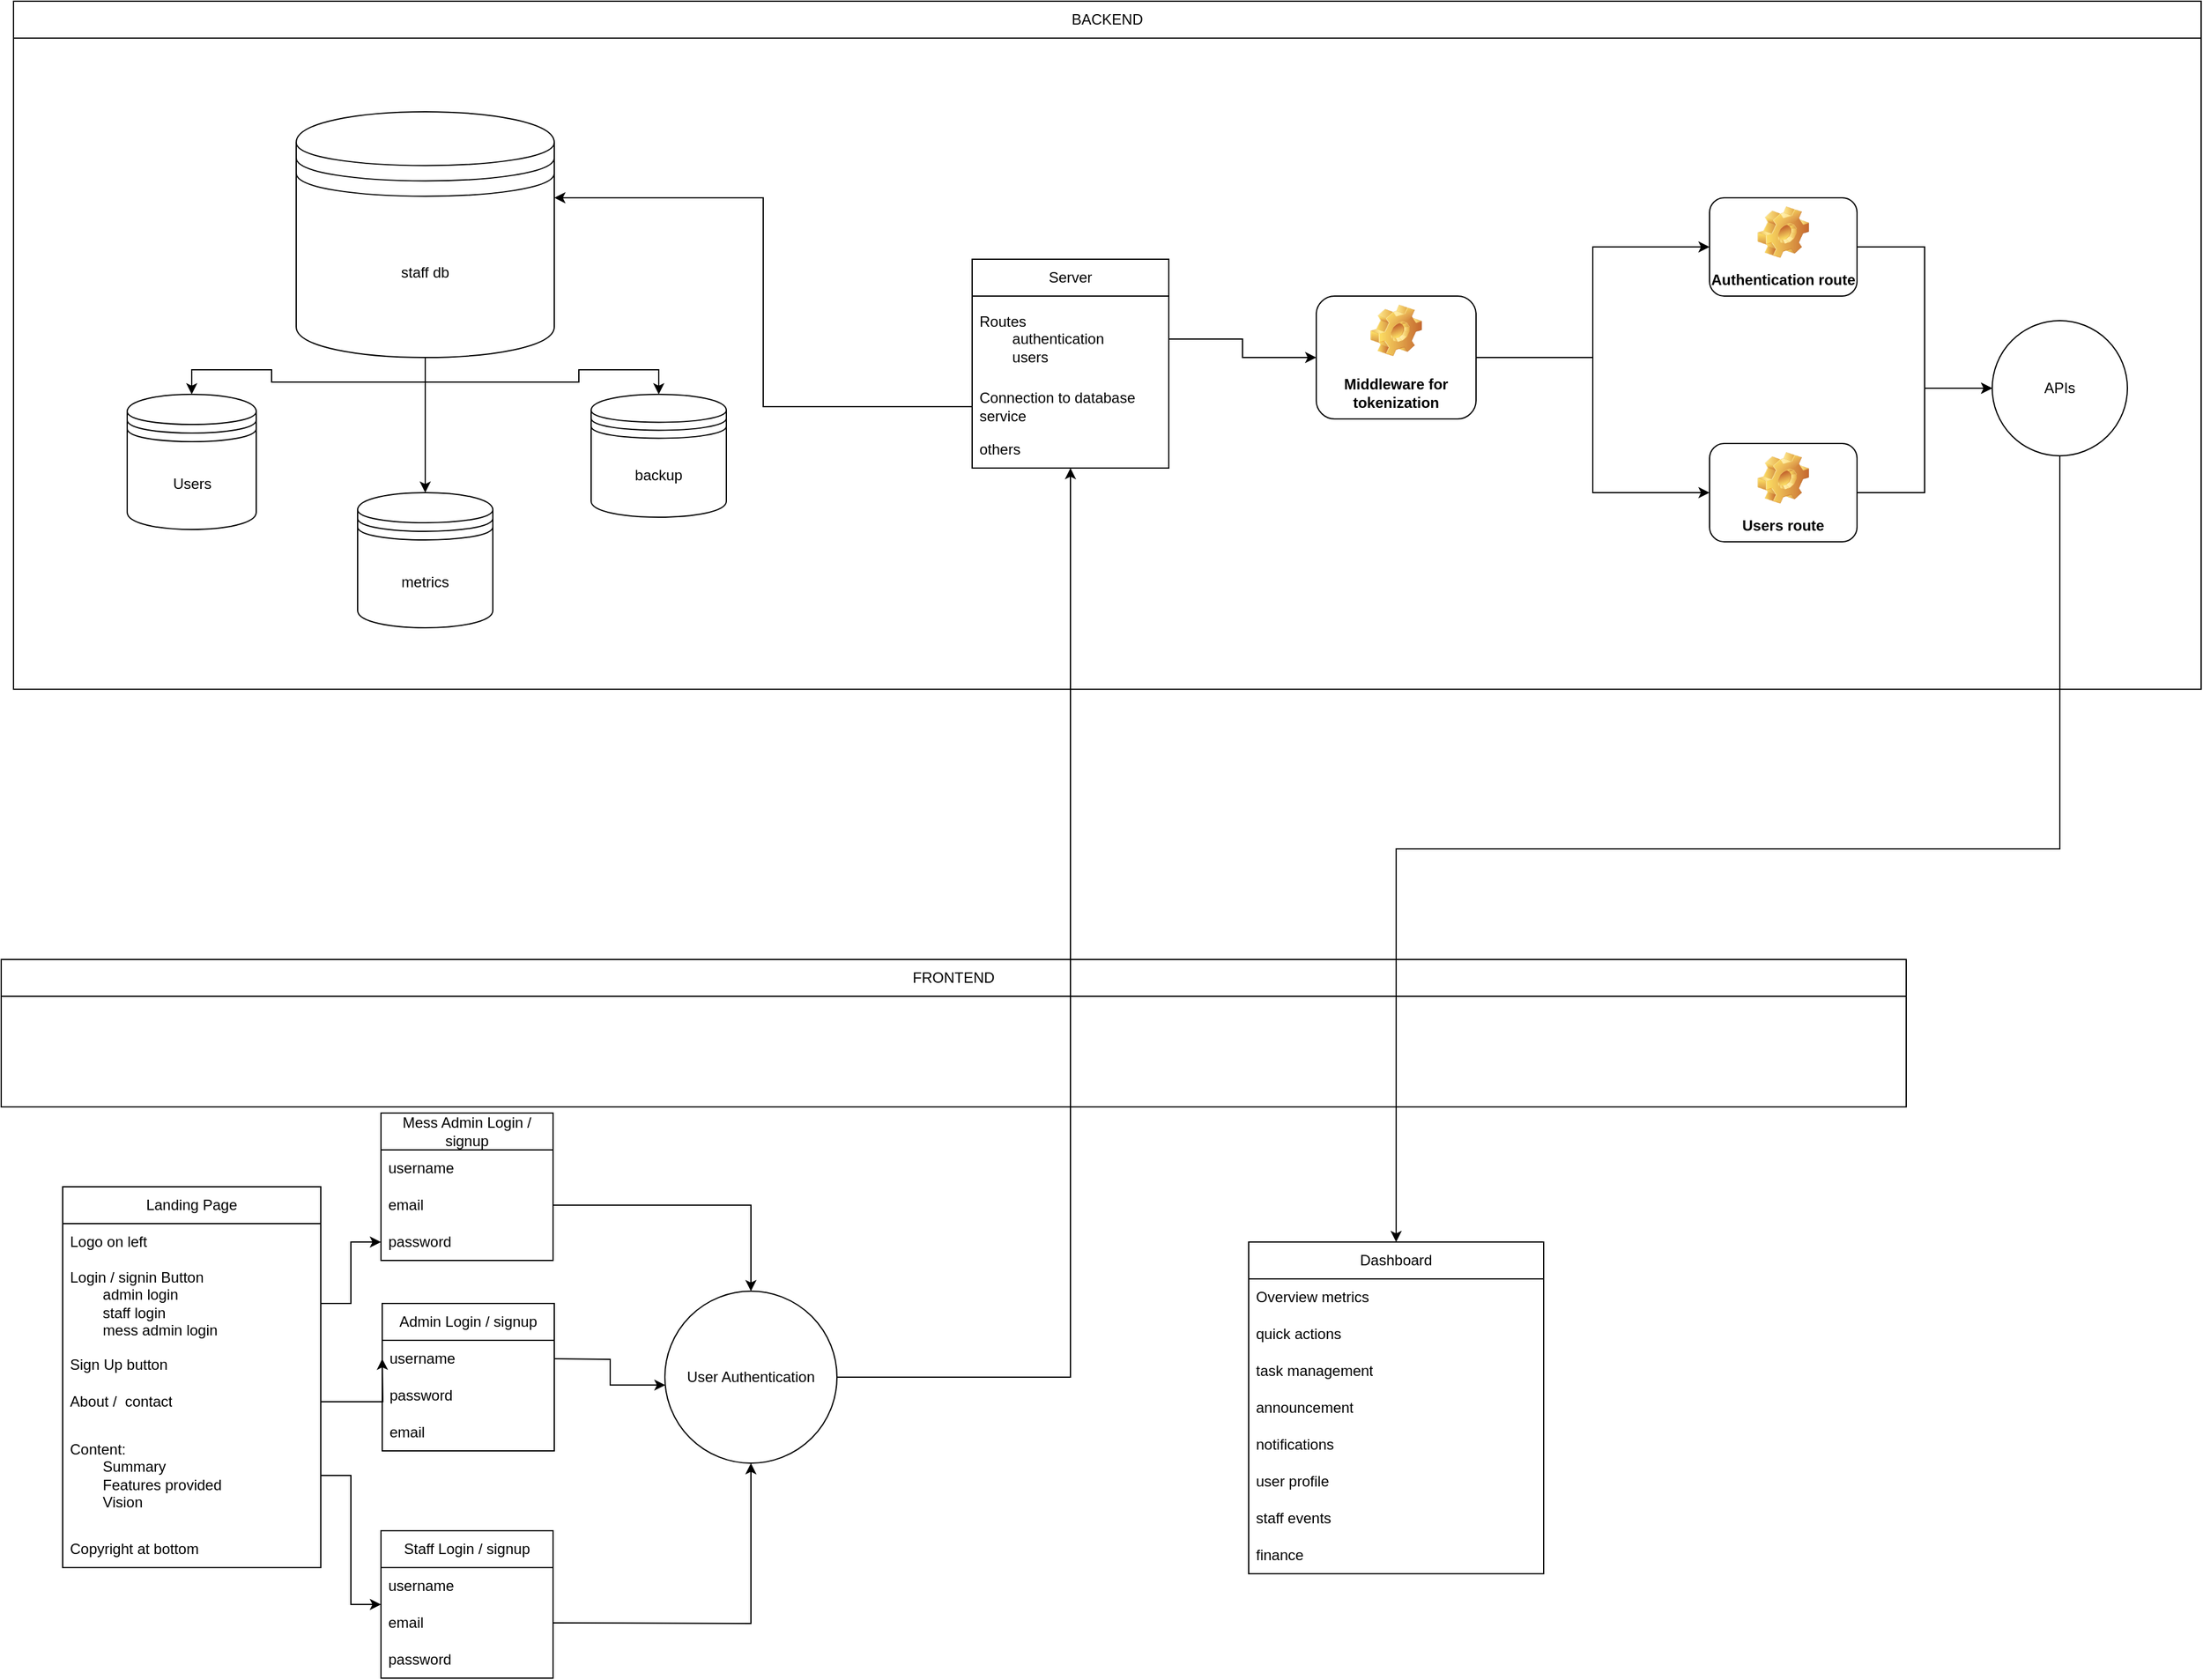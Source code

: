 <mxfile version="22.1.7" type="github">
  <diagram name="Page-1" id="_3Kexro8jyEhFh9ByhMr">
    <mxGraphModel dx="1499" dy="1781" grid="1" gridSize="10" guides="1" tooltips="1" connect="1" arrows="1" fold="1" page="1" pageScale="1" pageWidth="850" pageHeight="1100" math="0" shadow="0">
      <root>
        <mxCell id="0" />
        <mxCell id="1" parent="0" />
        <mxCell id="mVHBGagMHQVWid7Squ9W-38" style="edgeStyle=orthogonalEdgeStyle;rounded=0;orthogonalLoop=1;jettySize=auto;html=1;entryX=0;entryY=0.5;entryDx=0;entryDy=0;exitX=1;exitY=0.5;exitDx=0;exitDy=0;" parent="1" source="mVHBGagMHQVWid7Squ9W-3" target="mVHBGagMHQVWid7Squ9W-37" edge="1">
          <mxGeometry relative="1" as="geometry" />
        </mxCell>
        <mxCell id="mVHBGagMHQVWid7Squ9W-2" value="Landing Page" style="swimlane;fontStyle=0;childLayout=stackLayout;horizontal=1;startSize=30;horizontalStack=0;resizeParent=1;resizeParentMax=0;resizeLast=0;collapsible=1;marginBottom=0;whiteSpace=wrap;html=1;" parent="1" vertex="1">
          <mxGeometry x="510" y="72" width="210" height="310" as="geometry">
            <mxRectangle x="80" y="420" width="110" height="30" as="alternateBounds" />
          </mxGeometry>
        </mxCell>
        <mxCell id="mVHBGagMHQVWid7Squ9W-6" value="Logo on left" style="text;strokeColor=none;fillColor=none;align=left;verticalAlign=middle;spacingLeft=4;spacingRight=4;overflow=hidden;points=[[0,0.5],[1,0.5]];portConstraint=eastwest;rotatable=0;whiteSpace=wrap;html=1;" parent="mVHBGagMHQVWid7Squ9W-2" vertex="1">
          <mxGeometry y="30" width="210" height="30" as="geometry" />
        </mxCell>
        <mxCell id="mVHBGagMHQVWid7Squ9W-3" value="Login / signin Button&lt;br&gt;&lt;span style=&quot;white-space: pre;&quot;&gt;&#x9;&lt;/span&gt;admin login&lt;br&gt;&lt;span style=&quot;white-space: pre;&quot;&gt;&#x9;&lt;/span&gt;staff login&lt;br&gt;&lt;span style=&quot;white-space: pre;&quot;&gt;&#x9;&lt;/span&gt;mess admin login" style="text;strokeColor=none;fillColor=none;align=left;verticalAlign=middle;spacingLeft=4;spacingRight=4;overflow=hidden;points=[[0,0.5],[1,0.5]];portConstraint=eastwest;rotatable=0;whiteSpace=wrap;html=1;" parent="mVHBGagMHQVWid7Squ9W-2" vertex="1">
          <mxGeometry y="60" width="210" height="70" as="geometry" />
        </mxCell>
        <mxCell id="mVHBGagMHQVWid7Squ9W-4" value="Sign Up button" style="text;strokeColor=none;fillColor=none;align=left;verticalAlign=middle;spacingLeft=4;spacingRight=4;overflow=hidden;points=[[0,0.5],[1,0.5]];portConstraint=eastwest;rotatable=0;whiteSpace=wrap;html=1;" parent="mVHBGagMHQVWid7Squ9W-2" vertex="1">
          <mxGeometry y="130" width="210" height="30" as="geometry" />
        </mxCell>
        <mxCell id="mVHBGagMHQVWid7Squ9W-5" value="About /&amp;nbsp; contact" style="text;strokeColor=none;fillColor=none;align=left;verticalAlign=middle;spacingLeft=4;spacingRight=4;overflow=hidden;points=[[0,0.5],[1,0.5]];portConstraint=eastwest;rotatable=0;whiteSpace=wrap;html=1;" parent="mVHBGagMHQVWid7Squ9W-2" vertex="1">
          <mxGeometry y="160" width="210" height="30" as="geometry" />
        </mxCell>
        <mxCell id="mVHBGagMHQVWid7Squ9W-8" value="Content:&lt;br&gt;&lt;span style=&quot;white-space: pre;&quot;&gt;&#x9;&lt;/span&gt;Summary&lt;br&gt;&lt;span style=&quot;white-space: pre;&quot;&gt;&#x9;&lt;/span&gt;Features provided&lt;br&gt;&lt;span style=&quot;white-space: pre;&quot;&gt;&#x9;&lt;/span&gt;Vision" style="text;strokeColor=none;fillColor=none;align=left;verticalAlign=middle;spacingLeft=4;spacingRight=4;overflow=hidden;points=[[0,0.5],[1,0.5]];portConstraint=eastwest;rotatable=0;whiteSpace=wrap;html=1;" parent="mVHBGagMHQVWid7Squ9W-2" vertex="1">
          <mxGeometry y="190" width="210" height="90" as="geometry" />
        </mxCell>
        <mxCell id="mVHBGagMHQVWid7Squ9W-7" value="Copyright at bottom" style="text;strokeColor=none;fillColor=none;align=left;verticalAlign=middle;spacingLeft=4;spacingRight=4;overflow=hidden;points=[[0,0.5],[1,0.5]];portConstraint=eastwest;rotatable=0;whiteSpace=wrap;html=1;" parent="mVHBGagMHQVWid7Squ9W-2" vertex="1">
          <mxGeometry y="280" width="210" height="30" as="geometry" />
        </mxCell>
        <mxCell id="mVHBGagMHQVWid7Squ9W-9" value="Staff Login&amp;nbsp;/ signup" style="swimlane;fontStyle=0;childLayout=stackLayout;horizontal=1;startSize=30;horizontalStack=0;resizeParent=1;resizeParentMax=0;resizeLast=0;collapsible=1;marginBottom=0;whiteSpace=wrap;html=1;" parent="1" vertex="1">
          <mxGeometry x="769" y="352" width="140" height="120" as="geometry" />
        </mxCell>
        <mxCell id="POLXhob92hiLLFcjx5r_-4" value="username" style="text;strokeColor=none;fillColor=none;align=left;verticalAlign=middle;spacingLeft=4;spacingRight=4;overflow=hidden;points=[[0,0.5],[1,0.5]];portConstraint=eastwest;rotatable=0;whiteSpace=wrap;html=1;" vertex="1" parent="mVHBGagMHQVWid7Squ9W-9">
          <mxGeometry y="30" width="140" height="30" as="geometry" />
        </mxCell>
        <mxCell id="POLXhob92hiLLFcjx5r_-5" value="email" style="text;strokeColor=none;fillColor=none;align=left;verticalAlign=middle;spacingLeft=4;spacingRight=4;overflow=hidden;points=[[0,0.5],[1,0.5]];portConstraint=eastwest;rotatable=0;whiteSpace=wrap;html=1;" vertex="1" parent="mVHBGagMHQVWid7Squ9W-9">
          <mxGeometry y="60" width="140" height="30" as="geometry" />
        </mxCell>
        <mxCell id="POLXhob92hiLLFcjx5r_-6" value="password" style="text;strokeColor=none;fillColor=none;align=left;verticalAlign=middle;spacingLeft=4;spacingRight=4;overflow=hidden;points=[[0,0.5],[1,0.5]];portConstraint=eastwest;rotatable=0;whiteSpace=wrap;html=1;" vertex="1" parent="mVHBGagMHQVWid7Squ9W-9">
          <mxGeometry y="90" width="140" height="30" as="geometry" />
        </mxCell>
        <mxCell id="mVHBGagMHQVWid7Squ9W-13" value="Admin Login / signup&lt;br&gt;" style="swimlane;fontStyle=0;childLayout=stackLayout;horizontal=1;startSize=30;horizontalStack=0;resizeParent=1;resizeParentMax=0;resizeLast=0;collapsible=1;marginBottom=0;whiteSpace=wrap;html=1;" parent="1" vertex="1">
          <mxGeometry x="770" y="167" width="140" height="120" as="geometry" />
        </mxCell>
        <mxCell id="POLXhob92hiLLFcjx5r_-1" value="username" style="text;strokeColor=none;fillColor=none;align=left;verticalAlign=middle;spacingLeft=4;spacingRight=4;overflow=hidden;points=[[0,0.5],[1,0.5]];portConstraint=eastwest;rotatable=0;whiteSpace=wrap;html=1;" vertex="1" parent="mVHBGagMHQVWid7Squ9W-13">
          <mxGeometry y="30" width="140" height="30" as="geometry" />
        </mxCell>
        <mxCell id="POLXhob92hiLLFcjx5r_-3" value="password" style="text;strokeColor=none;fillColor=none;align=left;verticalAlign=middle;spacingLeft=4;spacingRight=4;overflow=hidden;points=[[0,0.5],[1,0.5]];portConstraint=eastwest;rotatable=0;whiteSpace=wrap;html=1;" vertex="1" parent="mVHBGagMHQVWid7Squ9W-13">
          <mxGeometry y="60" width="140" height="30" as="geometry" />
        </mxCell>
        <mxCell id="POLXhob92hiLLFcjx5r_-2" value="email" style="text;strokeColor=none;fillColor=none;align=left;verticalAlign=middle;spacingLeft=4;spacingRight=4;overflow=hidden;points=[[0,0.5],[1,0.5]];portConstraint=eastwest;rotatable=0;whiteSpace=wrap;html=1;" vertex="1" parent="mVHBGagMHQVWid7Squ9W-13">
          <mxGeometry y="90" width="140" height="30" as="geometry" />
        </mxCell>
        <mxCell id="mVHBGagMHQVWid7Squ9W-17" value="User Authentication" style="ellipse;whiteSpace=wrap;html=1;aspect=fixed;" parent="1" vertex="1">
          <mxGeometry x="1000" y="157" width="140" height="140" as="geometry" />
        </mxCell>
        <mxCell id="mVHBGagMHQVWid7Squ9W-22" style="edgeStyle=orthogonalEdgeStyle;rounded=0;orthogonalLoop=1;jettySize=auto;html=1;exitX=1;exitY=0.5;exitDx=0;exitDy=0;" parent="1" source="mVHBGagMHQVWid7Squ9W-8" target="mVHBGagMHQVWid7Squ9W-9" edge="1">
          <mxGeometry relative="1" as="geometry">
            <mxPoint x="767" y="409" as="targetPoint" />
          </mxGeometry>
        </mxCell>
        <mxCell id="mVHBGagMHQVWid7Squ9W-23" style="edgeStyle=orthogonalEdgeStyle;rounded=0;orthogonalLoop=1;jettySize=auto;html=1;entryX=0.003;entryY=0.546;entryDx=0;entryDy=0;entryPerimeter=0;" parent="1" target="mVHBGagMHQVWid7Squ9W-17" edge="1">
          <mxGeometry relative="1" as="geometry">
            <mxPoint x="910" y="212" as="sourcePoint" />
          </mxGeometry>
        </mxCell>
        <mxCell id="mVHBGagMHQVWid7Squ9W-28" value="Dashboard" style="swimlane;fontStyle=0;childLayout=stackLayout;horizontal=1;startSize=30;horizontalStack=0;resizeParent=1;resizeParentMax=0;resizeLast=0;collapsible=1;marginBottom=0;whiteSpace=wrap;html=1;" parent="1" vertex="1">
          <mxGeometry x="1475" y="117" width="240" height="270" as="geometry" />
        </mxCell>
        <mxCell id="mVHBGagMHQVWid7Squ9W-29" value="Overview metrics" style="text;strokeColor=none;fillColor=none;align=left;verticalAlign=middle;spacingLeft=4;spacingRight=4;overflow=hidden;points=[[0,0.5],[1,0.5]];portConstraint=eastwest;rotatable=0;whiteSpace=wrap;html=1;" parent="mVHBGagMHQVWid7Squ9W-28" vertex="1">
          <mxGeometry y="30" width="240" height="30" as="geometry" />
        </mxCell>
        <mxCell id="mVHBGagMHQVWid7Squ9W-30" value="quick actions" style="text;strokeColor=none;fillColor=none;align=left;verticalAlign=middle;spacingLeft=4;spacingRight=4;overflow=hidden;points=[[0,0.5],[1,0.5]];portConstraint=eastwest;rotatable=0;whiteSpace=wrap;html=1;" parent="mVHBGagMHQVWid7Squ9W-28" vertex="1">
          <mxGeometry y="60" width="240" height="30" as="geometry" />
        </mxCell>
        <mxCell id="mVHBGagMHQVWid7Squ9W-31" value="task management" style="text;strokeColor=none;fillColor=none;align=left;verticalAlign=middle;spacingLeft=4;spacingRight=4;overflow=hidden;points=[[0,0.5],[1,0.5]];portConstraint=eastwest;rotatable=0;whiteSpace=wrap;html=1;" parent="mVHBGagMHQVWid7Squ9W-28" vertex="1">
          <mxGeometry y="90" width="240" height="30" as="geometry" />
        </mxCell>
        <mxCell id="mVHBGagMHQVWid7Squ9W-90" value="announcement" style="text;strokeColor=none;fillColor=none;align=left;verticalAlign=middle;spacingLeft=4;spacingRight=4;overflow=hidden;points=[[0,0.5],[1,0.5]];portConstraint=eastwest;rotatable=0;whiteSpace=wrap;html=1;" parent="mVHBGagMHQVWid7Squ9W-28" vertex="1">
          <mxGeometry y="120" width="240" height="30" as="geometry" />
        </mxCell>
        <mxCell id="mVHBGagMHQVWid7Squ9W-91" value="notifications" style="text;strokeColor=none;fillColor=none;align=left;verticalAlign=middle;spacingLeft=4;spacingRight=4;overflow=hidden;points=[[0,0.5],[1,0.5]];portConstraint=eastwest;rotatable=0;whiteSpace=wrap;html=1;" parent="mVHBGagMHQVWid7Squ9W-28" vertex="1">
          <mxGeometry y="150" width="240" height="30" as="geometry" />
        </mxCell>
        <mxCell id="mVHBGagMHQVWid7Squ9W-88" value="user profile" style="text;strokeColor=none;fillColor=none;align=left;verticalAlign=middle;spacingLeft=4;spacingRight=4;overflow=hidden;points=[[0,0.5],[1,0.5]];portConstraint=eastwest;rotatable=0;whiteSpace=wrap;html=1;" parent="mVHBGagMHQVWid7Squ9W-28" vertex="1">
          <mxGeometry y="180" width="240" height="30" as="geometry" />
        </mxCell>
        <mxCell id="mVHBGagMHQVWid7Squ9W-89" value="staff events" style="text;strokeColor=none;fillColor=none;align=left;verticalAlign=middle;spacingLeft=4;spacingRight=4;overflow=hidden;points=[[0,0.5],[1,0.5]];portConstraint=eastwest;rotatable=0;whiteSpace=wrap;html=1;" parent="mVHBGagMHQVWid7Squ9W-28" vertex="1">
          <mxGeometry y="210" width="240" height="30" as="geometry" />
        </mxCell>
        <mxCell id="mVHBGagMHQVWid7Squ9W-87" value="finance" style="text;strokeColor=none;fillColor=none;align=left;verticalAlign=middle;spacingLeft=4;spacingRight=4;overflow=hidden;points=[[0,0.5],[1,0.5]];portConstraint=eastwest;rotatable=0;whiteSpace=wrap;html=1;" parent="mVHBGagMHQVWid7Squ9W-28" vertex="1">
          <mxGeometry y="240" width="240" height="30" as="geometry" />
        </mxCell>
        <mxCell id="mVHBGagMHQVWid7Squ9W-33" style="edgeStyle=orthogonalEdgeStyle;rounded=0;orthogonalLoop=1;jettySize=auto;html=1;entryX=0.5;entryY=1;entryDx=0;entryDy=0;" parent="1" target="mVHBGagMHQVWid7Squ9W-17" edge="1">
          <mxGeometry relative="1" as="geometry">
            <mxPoint x="909" y="427" as="sourcePoint" />
          </mxGeometry>
        </mxCell>
        <mxCell id="mVHBGagMHQVWid7Squ9W-34" value="Mess Admin Login&amp;nbsp;/ signup" style="swimlane;fontStyle=0;childLayout=stackLayout;horizontal=1;startSize=30;horizontalStack=0;resizeParent=1;resizeParentMax=0;resizeLast=0;collapsible=1;marginBottom=0;whiteSpace=wrap;html=1;" parent="1" vertex="1">
          <mxGeometry x="769" y="12" width="140" height="120" as="geometry" />
        </mxCell>
        <mxCell id="mVHBGagMHQVWid7Squ9W-35" value="username" style="text;strokeColor=none;fillColor=none;align=left;verticalAlign=middle;spacingLeft=4;spacingRight=4;overflow=hidden;points=[[0,0.5],[1,0.5]];portConstraint=eastwest;rotatable=0;whiteSpace=wrap;html=1;" parent="mVHBGagMHQVWid7Squ9W-34" vertex="1">
          <mxGeometry y="30" width="140" height="30" as="geometry" />
        </mxCell>
        <mxCell id="mVHBGagMHQVWid7Squ9W-36" value="email" style="text;strokeColor=none;fillColor=none;align=left;verticalAlign=middle;spacingLeft=4;spacingRight=4;overflow=hidden;points=[[0,0.5],[1,0.5]];portConstraint=eastwest;rotatable=0;whiteSpace=wrap;html=1;" parent="mVHBGagMHQVWid7Squ9W-34" vertex="1">
          <mxGeometry y="60" width="140" height="30" as="geometry" />
        </mxCell>
        <mxCell id="mVHBGagMHQVWid7Squ9W-37" value="password" style="text;strokeColor=none;fillColor=none;align=left;verticalAlign=middle;spacingLeft=4;spacingRight=4;overflow=hidden;points=[[0,0.5],[1,0.5]];portConstraint=eastwest;rotatable=0;whiteSpace=wrap;html=1;" parent="mVHBGagMHQVWid7Squ9W-34" vertex="1">
          <mxGeometry y="90" width="140" height="30" as="geometry" />
        </mxCell>
        <mxCell id="mVHBGagMHQVWid7Squ9W-40" value="BACKEND" style="swimlane;fontStyle=0;childLayout=stackLayout;horizontal=1;startSize=30;horizontalStack=0;resizeParent=1;resizeParentMax=0;resizeLast=0;collapsible=1;marginBottom=0;whiteSpace=wrap;html=1;" parent="1" vertex="1">
          <mxGeometry x="470" y="-893" width="1780" height="560" as="geometry" />
        </mxCell>
        <mxCell id="mVHBGagMHQVWid7Squ9W-49" style="edgeStyle=orthogonalEdgeStyle;rounded=0;orthogonalLoop=1;jettySize=auto;html=1;entryX=0.5;entryY=0;entryDx=0;entryDy=0;" parent="1" source="mVHBGagMHQVWid7Squ9W-36" target="mVHBGagMHQVWid7Squ9W-17" edge="1">
          <mxGeometry relative="1" as="geometry" />
        </mxCell>
        <mxCell id="mVHBGagMHQVWid7Squ9W-51" value="FRONTEND" style="swimlane;fontStyle=0;childLayout=stackLayout;horizontal=1;startSize=30;horizontalStack=0;resizeParent=1;resizeParentMax=0;resizeLast=0;collapsible=1;marginBottom=0;whiteSpace=wrap;html=1;" parent="1" vertex="1">
          <mxGeometry x="460" y="-113" width="1550" height="120" as="geometry" />
        </mxCell>
        <mxCell id="mVHBGagMHQVWid7Squ9W-55" style="edgeStyle=orthogonalEdgeStyle;rounded=0;orthogonalLoop=1;jettySize=auto;html=1;exitX=1;exitY=0.5;exitDx=0;exitDy=0;entryX=0;entryY=0.5;entryDx=0;entryDy=0;" parent="1" source="mVHBGagMHQVWid7Squ9W-5" edge="1">
          <mxGeometry relative="1" as="geometry">
            <mxPoint x="770" y="212" as="targetPoint" />
          </mxGeometry>
        </mxCell>
        <mxCell id="mVHBGagMHQVWid7Squ9W-57" value="Server" style="swimlane;fontStyle=0;childLayout=stackLayout;horizontal=1;startSize=30;horizontalStack=0;resizeParent=1;resizeParentMax=0;resizeLast=0;collapsible=1;marginBottom=0;whiteSpace=wrap;html=1;" parent="1" vertex="1">
          <mxGeometry x="1250" y="-683" width="160" height="170" as="geometry" />
        </mxCell>
        <mxCell id="mVHBGagMHQVWid7Squ9W-58" value="Routes&lt;br&gt;&lt;span style=&quot;white-space: pre;&quot;&gt;&lt;span style=&quot;white-space: pre;&quot;&gt;&#x9;&lt;/span&gt;authentication&lt;br/&gt;&lt;span style=&quot;white-space: pre;&quot;&gt;&#x9;&lt;/span&gt;users&#x9;&lt;/span&gt;" style="text;strokeColor=none;fillColor=none;align=left;verticalAlign=middle;spacingLeft=4;spacingRight=4;overflow=hidden;points=[[0,0.5],[1,0.5]];portConstraint=eastwest;rotatable=0;whiteSpace=wrap;html=1;" parent="mVHBGagMHQVWid7Squ9W-57" vertex="1">
          <mxGeometry y="30" width="160" height="70" as="geometry" />
        </mxCell>
        <mxCell id="mVHBGagMHQVWid7Squ9W-59" value="Connection to database service" style="text;strokeColor=none;fillColor=none;align=left;verticalAlign=middle;spacingLeft=4;spacingRight=4;overflow=hidden;points=[[0,0.5],[1,0.5]];portConstraint=eastwest;rotatable=0;whiteSpace=wrap;html=1;" parent="mVHBGagMHQVWid7Squ9W-57" vertex="1">
          <mxGeometry y="100" width="160" height="40" as="geometry" />
        </mxCell>
        <mxCell id="mVHBGagMHQVWid7Squ9W-60" value="others" style="text;strokeColor=none;fillColor=none;align=left;verticalAlign=middle;spacingLeft=4;spacingRight=4;overflow=hidden;points=[[0,0.5],[1,0.5]];portConstraint=eastwest;rotatable=0;whiteSpace=wrap;html=1;" parent="mVHBGagMHQVWid7Squ9W-57" vertex="1">
          <mxGeometry y="140" width="160" height="30" as="geometry" />
        </mxCell>
        <mxCell id="mVHBGagMHQVWid7Squ9W-66" style="edgeStyle=orthogonalEdgeStyle;rounded=0;orthogonalLoop=1;jettySize=auto;html=1;exitX=0.5;exitY=1;exitDx=0;exitDy=0;entryX=0.5;entryY=0;entryDx=0;entryDy=0;" parent="1" source="mVHBGagMHQVWid7Squ9W-61" target="mVHBGagMHQVWid7Squ9W-64" edge="1">
          <mxGeometry relative="1" as="geometry" />
        </mxCell>
        <mxCell id="mVHBGagMHQVWid7Squ9W-67" style="edgeStyle=orthogonalEdgeStyle;rounded=0;orthogonalLoop=1;jettySize=auto;html=1;exitX=0.5;exitY=1;exitDx=0;exitDy=0;" parent="1" source="mVHBGagMHQVWid7Squ9W-61" target="mVHBGagMHQVWid7Squ9W-63" edge="1">
          <mxGeometry relative="1" as="geometry" />
        </mxCell>
        <mxCell id="mVHBGagMHQVWid7Squ9W-68" style="edgeStyle=orthogonalEdgeStyle;rounded=0;orthogonalLoop=1;jettySize=auto;html=1;exitX=0.5;exitY=1;exitDx=0;exitDy=0;" parent="1" source="mVHBGagMHQVWid7Squ9W-61" target="mVHBGagMHQVWid7Squ9W-62" edge="1">
          <mxGeometry relative="1" as="geometry" />
        </mxCell>
        <mxCell id="mVHBGagMHQVWid7Squ9W-61" value="staff db" style="shape=datastore;whiteSpace=wrap;html=1;" parent="1" vertex="1">
          <mxGeometry x="700" y="-803" width="210" height="200" as="geometry" />
        </mxCell>
        <mxCell id="mVHBGagMHQVWid7Squ9W-62" value="backup" style="shape=datastore;whiteSpace=wrap;html=1;" parent="1" vertex="1">
          <mxGeometry x="940" y="-573" width="110" height="100" as="geometry" />
        </mxCell>
        <mxCell id="mVHBGagMHQVWid7Squ9W-63" value="metrics" style="shape=datastore;whiteSpace=wrap;html=1;" parent="1" vertex="1">
          <mxGeometry x="750" y="-493" width="110" height="110" as="geometry" />
        </mxCell>
        <mxCell id="mVHBGagMHQVWid7Squ9W-64" value="Users" style="shape=datastore;whiteSpace=wrap;html=1;" parent="1" vertex="1">
          <mxGeometry x="562.5" y="-573" width="105" height="110" as="geometry" />
        </mxCell>
        <mxCell id="mVHBGagMHQVWid7Squ9W-69" style="edgeStyle=orthogonalEdgeStyle;rounded=0;orthogonalLoop=1;jettySize=auto;html=1;exitX=0;exitY=0.5;exitDx=0;exitDy=0;entryX=1;entryY=0.35;entryDx=0;entryDy=0;entryPerimeter=0;" parent="1" source="mVHBGagMHQVWid7Squ9W-59" target="mVHBGagMHQVWid7Squ9W-61" edge="1">
          <mxGeometry relative="1" as="geometry" />
        </mxCell>
        <mxCell id="mVHBGagMHQVWid7Squ9W-80" style="edgeStyle=orthogonalEdgeStyle;rounded=0;orthogonalLoop=1;jettySize=auto;html=1;exitX=1;exitY=0.5;exitDx=0;exitDy=0;entryX=0;entryY=0.5;entryDx=0;entryDy=0;" parent="1" source="mVHBGagMHQVWid7Squ9W-71" target="mVHBGagMHQVWid7Squ9W-79" edge="1">
          <mxGeometry relative="1" as="geometry" />
        </mxCell>
        <mxCell id="mVHBGagMHQVWid7Squ9W-71" value="Authentication route" style="label;whiteSpace=wrap;html=1;align=center;verticalAlign=bottom;spacingLeft=0;spacingBottom=4;imageAlign=center;imageVerticalAlign=top;image=img/clipart/Gear_128x128.png" parent="1" vertex="1">
          <mxGeometry x="1850" y="-733" width="120" height="80" as="geometry" />
        </mxCell>
        <mxCell id="mVHBGagMHQVWid7Squ9W-81" style="edgeStyle=orthogonalEdgeStyle;rounded=0;orthogonalLoop=1;jettySize=auto;html=1;exitX=1;exitY=0.5;exitDx=0;exitDy=0;entryX=0;entryY=0.5;entryDx=0;entryDy=0;" parent="1" source="mVHBGagMHQVWid7Squ9W-72" target="mVHBGagMHQVWid7Squ9W-79" edge="1">
          <mxGeometry relative="1" as="geometry" />
        </mxCell>
        <mxCell id="mVHBGagMHQVWid7Squ9W-72" value="Users route" style="label;whiteSpace=wrap;html=1;align=center;verticalAlign=bottom;spacingLeft=0;spacingBottom=4;imageAlign=center;imageVerticalAlign=top;image=img/clipart/Gear_128x128.png" parent="1" vertex="1">
          <mxGeometry x="1850" y="-533" width="120" height="80" as="geometry" />
        </mxCell>
        <mxCell id="mVHBGagMHQVWid7Squ9W-77" style="edgeStyle=orthogonalEdgeStyle;rounded=0;orthogonalLoop=1;jettySize=auto;html=1;exitX=1;exitY=0.5;exitDx=0;exitDy=0;" parent="1" source="mVHBGagMHQVWid7Squ9W-75" target="mVHBGagMHQVWid7Squ9W-71" edge="1">
          <mxGeometry relative="1" as="geometry" />
        </mxCell>
        <mxCell id="mVHBGagMHQVWid7Squ9W-78" style="edgeStyle=orthogonalEdgeStyle;rounded=0;orthogonalLoop=1;jettySize=auto;html=1;exitX=1;exitY=0.5;exitDx=0;exitDy=0;entryX=0;entryY=0.5;entryDx=0;entryDy=0;" parent="1" source="mVHBGagMHQVWid7Squ9W-75" target="mVHBGagMHQVWid7Squ9W-72" edge="1">
          <mxGeometry relative="1" as="geometry" />
        </mxCell>
        <mxCell id="mVHBGagMHQVWid7Squ9W-75" value="Middleware for tokenization" style="label;whiteSpace=wrap;html=1;align=center;verticalAlign=bottom;spacingLeft=0;spacingBottom=4;imageAlign=center;imageVerticalAlign=top;image=img/clipart/Gear_128x128.png" parent="1" vertex="1">
          <mxGeometry x="1530" y="-653" width="130" height="100" as="geometry" />
        </mxCell>
        <mxCell id="mVHBGagMHQVWid7Squ9W-76" style="edgeStyle=orthogonalEdgeStyle;rounded=0;orthogonalLoop=1;jettySize=auto;html=1;exitX=1;exitY=0.5;exitDx=0;exitDy=0;" parent="1" source="mVHBGagMHQVWid7Squ9W-58" target="mVHBGagMHQVWid7Squ9W-75" edge="1">
          <mxGeometry relative="1" as="geometry" />
        </mxCell>
        <mxCell id="mVHBGagMHQVWid7Squ9W-86" style="edgeStyle=orthogonalEdgeStyle;rounded=0;orthogonalLoop=1;jettySize=auto;html=1;exitX=0.5;exitY=1;exitDx=0;exitDy=0;entryX=0.5;entryY=0;entryDx=0;entryDy=0;" parent="1" source="mVHBGagMHQVWid7Squ9W-79" target="mVHBGagMHQVWid7Squ9W-28" edge="1">
          <mxGeometry relative="1" as="geometry" />
        </mxCell>
        <mxCell id="mVHBGagMHQVWid7Squ9W-79" value="APIs" style="ellipse;whiteSpace=wrap;html=1;aspect=fixed;" parent="1" vertex="1">
          <mxGeometry x="2080" y="-633" width="110" height="110" as="geometry" />
        </mxCell>
        <mxCell id="mVHBGagMHQVWid7Squ9W-83" style="edgeStyle=orthogonalEdgeStyle;rounded=0;orthogonalLoop=1;jettySize=auto;html=1;exitX=1;exitY=0.5;exitDx=0;exitDy=0;entryX=0.5;entryY=1;entryDx=0;entryDy=0;entryPerimeter=0;" parent="1" source="mVHBGagMHQVWid7Squ9W-17" target="mVHBGagMHQVWid7Squ9W-60" edge="1">
          <mxGeometry relative="1" as="geometry" />
        </mxCell>
      </root>
    </mxGraphModel>
  </diagram>
</mxfile>
